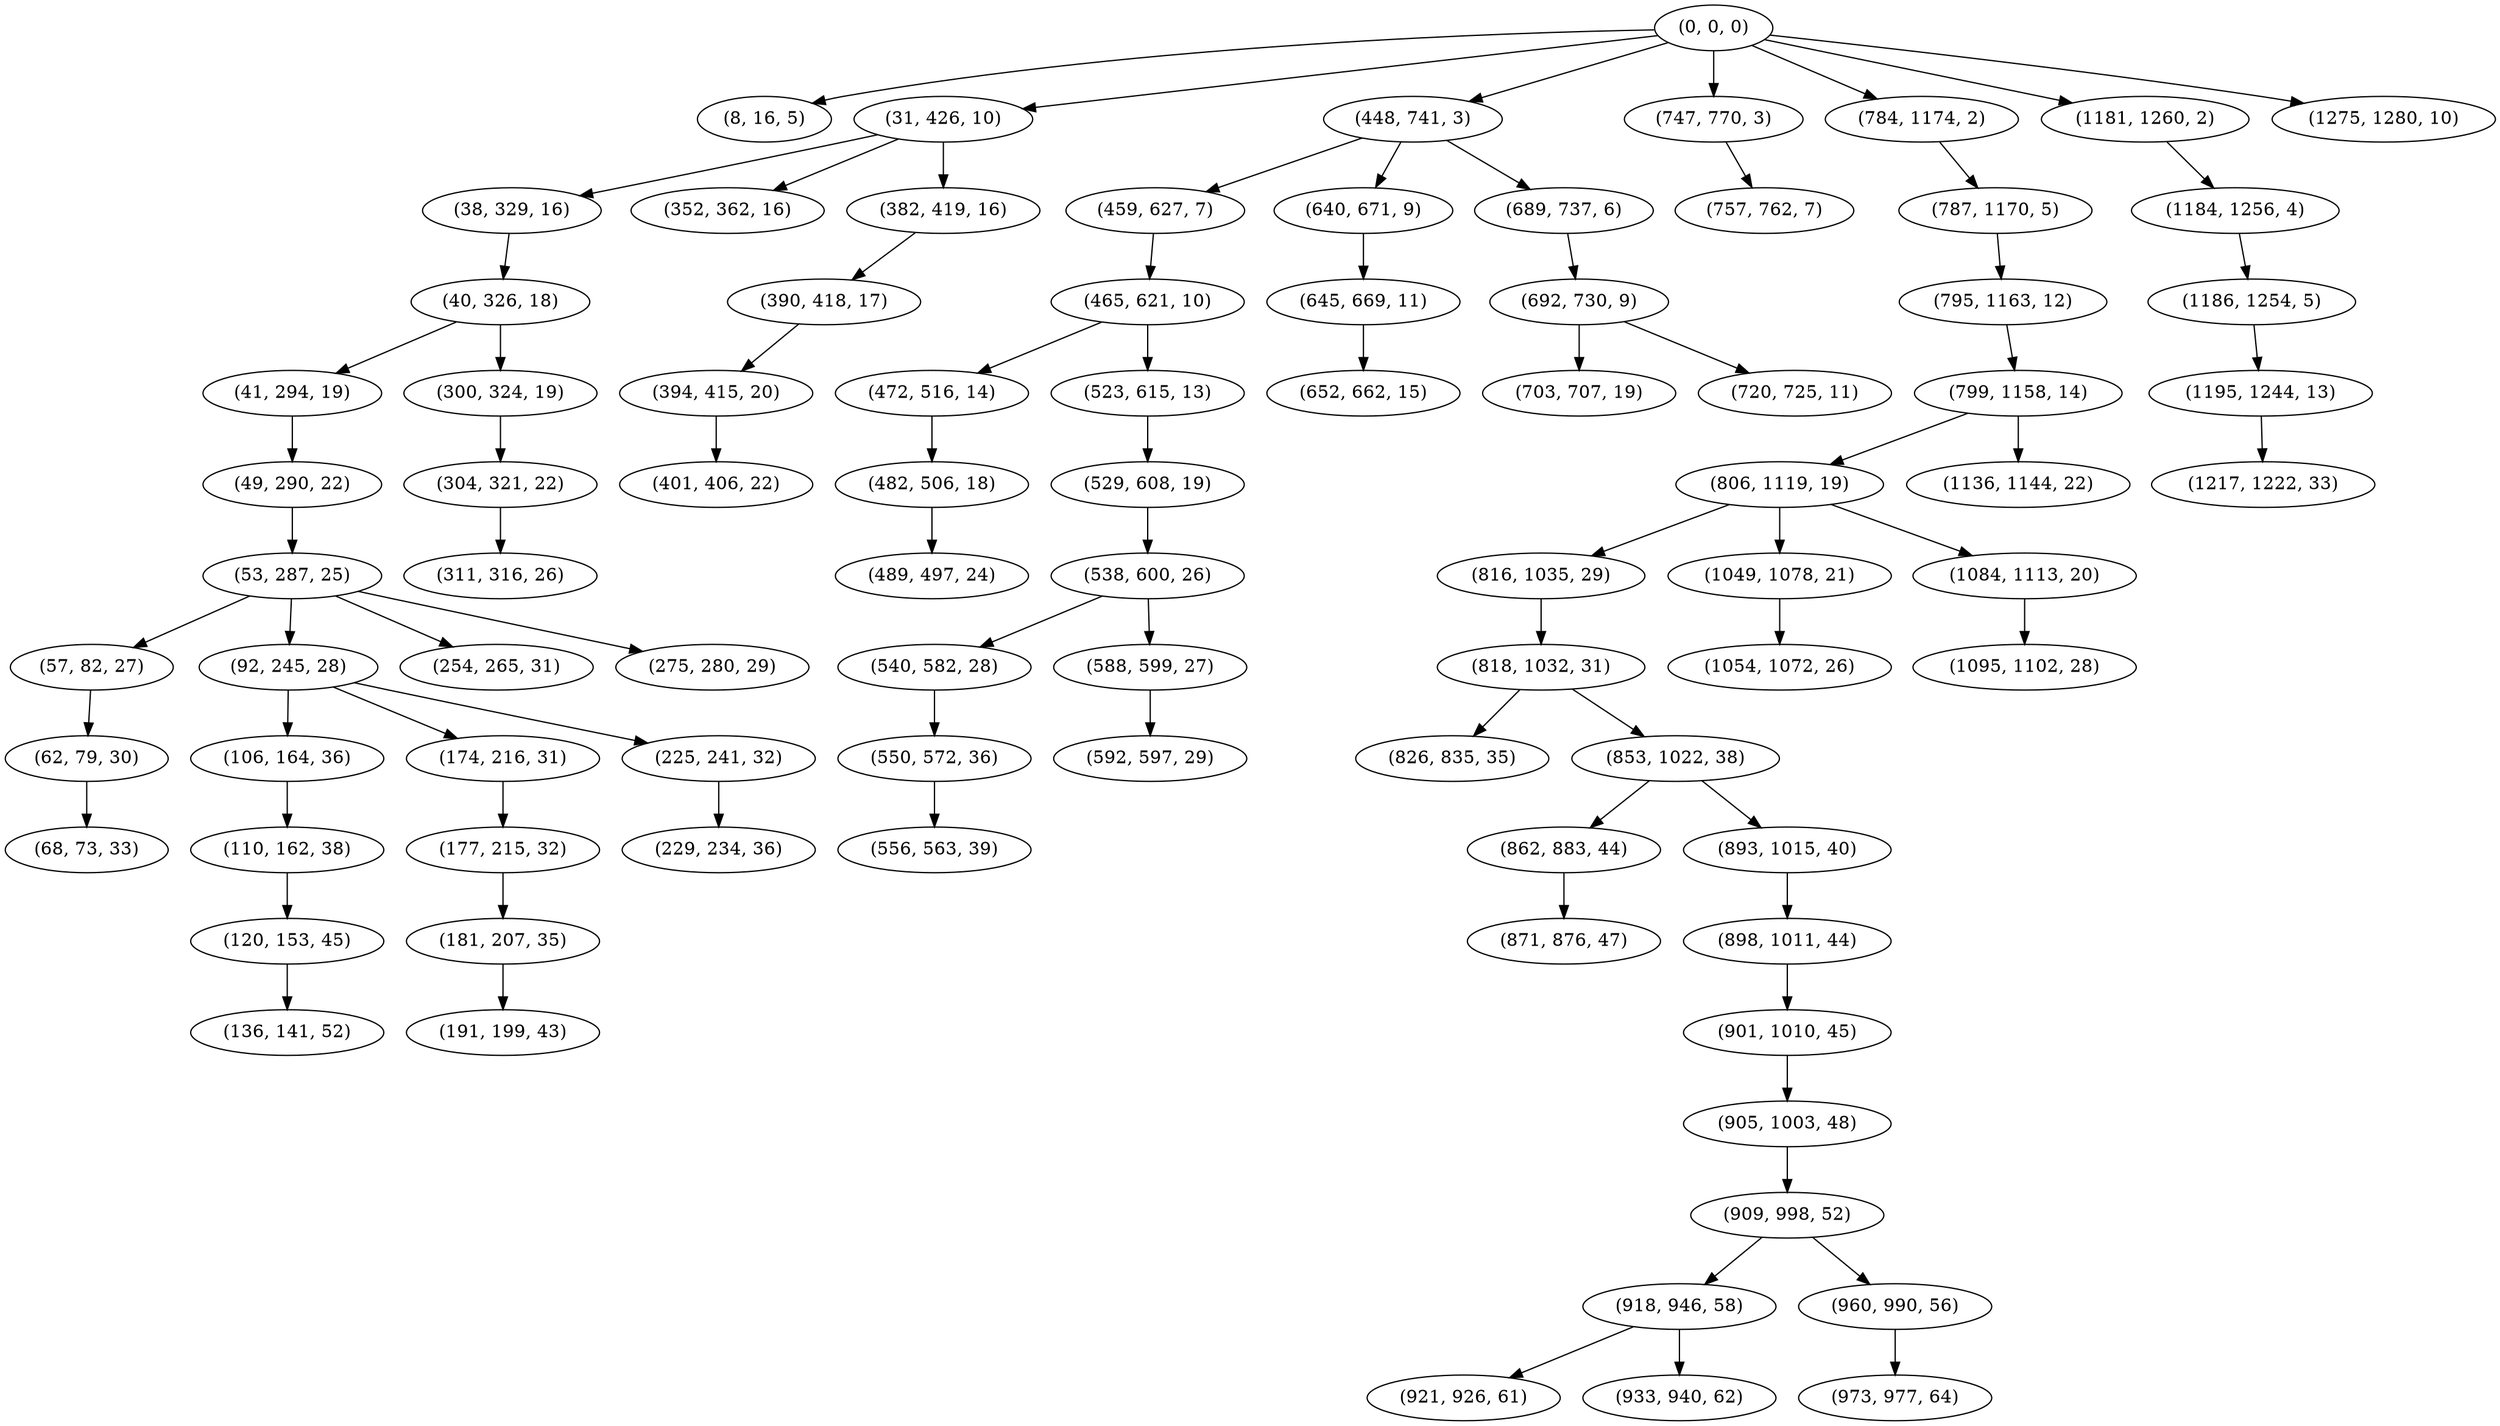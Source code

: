 digraph tree {
    "(0, 0, 0)";
    "(8, 16, 5)";
    "(31, 426, 10)";
    "(38, 329, 16)";
    "(40, 326, 18)";
    "(41, 294, 19)";
    "(49, 290, 22)";
    "(53, 287, 25)";
    "(57, 82, 27)";
    "(62, 79, 30)";
    "(68, 73, 33)";
    "(92, 245, 28)";
    "(106, 164, 36)";
    "(110, 162, 38)";
    "(120, 153, 45)";
    "(136, 141, 52)";
    "(174, 216, 31)";
    "(177, 215, 32)";
    "(181, 207, 35)";
    "(191, 199, 43)";
    "(225, 241, 32)";
    "(229, 234, 36)";
    "(254, 265, 31)";
    "(275, 280, 29)";
    "(300, 324, 19)";
    "(304, 321, 22)";
    "(311, 316, 26)";
    "(352, 362, 16)";
    "(382, 419, 16)";
    "(390, 418, 17)";
    "(394, 415, 20)";
    "(401, 406, 22)";
    "(448, 741, 3)";
    "(459, 627, 7)";
    "(465, 621, 10)";
    "(472, 516, 14)";
    "(482, 506, 18)";
    "(489, 497, 24)";
    "(523, 615, 13)";
    "(529, 608, 19)";
    "(538, 600, 26)";
    "(540, 582, 28)";
    "(550, 572, 36)";
    "(556, 563, 39)";
    "(588, 599, 27)";
    "(592, 597, 29)";
    "(640, 671, 9)";
    "(645, 669, 11)";
    "(652, 662, 15)";
    "(689, 737, 6)";
    "(692, 730, 9)";
    "(703, 707, 19)";
    "(720, 725, 11)";
    "(747, 770, 3)";
    "(757, 762, 7)";
    "(784, 1174, 2)";
    "(787, 1170, 5)";
    "(795, 1163, 12)";
    "(799, 1158, 14)";
    "(806, 1119, 19)";
    "(816, 1035, 29)";
    "(818, 1032, 31)";
    "(826, 835, 35)";
    "(853, 1022, 38)";
    "(862, 883, 44)";
    "(871, 876, 47)";
    "(893, 1015, 40)";
    "(898, 1011, 44)";
    "(901, 1010, 45)";
    "(905, 1003, 48)";
    "(909, 998, 52)";
    "(918, 946, 58)";
    "(921, 926, 61)";
    "(933, 940, 62)";
    "(960, 990, 56)";
    "(973, 977, 64)";
    "(1049, 1078, 21)";
    "(1054, 1072, 26)";
    "(1084, 1113, 20)";
    "(1095, 1102, 28)";
    "(1136, 1144, 22)";
    "(1181, 1260, 2)";
    "(1184, 1256, 4)";
    "(1186, 1254, 5)";
    "(1195, 1244, 13)";
    "(1217, 1222, 33)";
    "(1275, 1280, 10)";
    "(0, 0, 0)" -> "(8, 16, 5)";
    "(0, 0, 0)" -> "(31, 426, 10)";
    "(0, 0, 0)" -> "(448, 741, 3)";
    "(0, 0, 0)" -> "(747, 770, 3)";
    "(0, 0, 0)" -> "(784, 1174, 2)";
    "(0, 0, 0)" -> "(1181, 1260, 2)";
    "(0, 0, 0)" -> "(1275, 1280, 10)";
    "(31, 426, 10)" -> "(38, 329, 16)";
    "(31, 426, 10)" -> "(352, 362, 16)";
    "(31, 426, 10)" -> "(382, 419, 16)";
    "(38, 329, 16)" -> "(40, 326, 18)";
    "(40, 326, 18)" -> "(41, 294, 19)";
    "(40, 326, 18)" -> "(300, 324, 19)";
    "(41, 294, 19)" -> "(49, 290, 22)";
    "(49, 290, 22)" -> "(53, 287, 25)";
    "(53, 287, 25)" -> "(57, 82, 27)";
    "(53, 287, 25)" -> "(92, 245, 28)";
    "(53, 287, 25)" -> "(254, 265, 31)";
    "(53, 287, 25)" -> "(275, 280, 29)";
    "(57, 82, 27)" -> "(62, 79, 30)";
    "(62, 79, 30)" -> "(68, 73, 33)";
    "(92, 245, 28)" -> "(106, 164, 36)";
    "(92, 245, 28)" -> "(174, 216, 31)";
    "(92, 245, 28)" -> "(225, 241, 32)";
    "(106, 164, 36)" -> "(110, 162, 38)";
    "(110, 162, 38)" -> "(120, 153, 45)";
    "(120, 153, 45)" -> "(136, 141, 52)";
    "(174, 216, 31)" -> "(177, 215, 32)";
    "(177, 215, 32)" -> "(181, 207, 35)";
    "(181, 207, 35)" -> "(191, 199, 43)";
    "(225, 241, 32)" -> "(229, 234, 36)";
    "(300, 324, 19)" -> "(304, 321, 22)";
    "(304, 321, 22)" -> "(311, 316, 26)";
    "(382, 419, 16)" -> "(390, 418, 17)";
    "(390, 418, 17)" -> "(394, 415, 20)";
    "(394, 415, 20)" -> "(401, 406, 22)";
    "(448, 741, 3)" -> "(459, 627, 7)";
    "(448, 741, 3)" -> "(640, 671, 9)";
    "(448, 741, 3)" -> "(689, 737, 6)";
    "(459, 627, 7)" -> "(465, 621, 10)";
    "(465, 621, 10)" -> "(472, 516, 14)";
    "(465, 621, 10)" -> "(523, 615, 13)";
    "(472, 516, 14)" -> "(482, 506, 18)";
    "(482, 506, 18)" -> "(489, 497, 24)";
    "(523, 615, 13)" -> "(529, 608, 19)";
    "(529, 608, 19)" -> "(538, 600, 26)";
    "(538, 600, 26)" -> "(540, 582, 28)";
    "(538, 600, 26)" -> "(588, 599, 27)";
    "(540, 582, 28)" -> "(550, 572, 36)";
    "(550, 572, 36)" -> "(556, 563, 39)";
    "(588, 599, 27)" -> "(592, 597, 29)";
    "(640, 671, 9)" -> "(645, 669, 11)";
    "(645, 669, 11)" -> "(652, 662, 15)";
    "(689, 737, 6)" -> "(692, 730, 9)";
    "(692, 730, 9)" -> "(703, 707, 19)";
    "(692, 730, 9)" -> "(720, 725, 11)";
    "(747, 770, 3)" -> "(757, 762, 7)";
    "(784, 1174, 2)" -> "(787, 1170, 5)";
    "(787, 1170, 5)" -> "(795, 1163, 12)";
    "(795, 1163, 12)" -> "(799, 1158, 14)";
    "(799, 1158, 14)" -> "(806, 1119, 19)";
    "(799, 1158, 14)" -> "(1136, 1144, 22)";
    "(806, 1119, 19)" -> "(816, 1035, 29)";
    "(806, 1119, 19)" -> "(1049, 1078, 21)";
    "(806, 1119, 19)" -> "(1084, 1113, 20)";
    "(816, 1035, 29)" -> "(818, 1032, 31)";
    "(818, 1032, 31)" -> "(826, 835, 35)";
    "(818, 1032, 31)" -> "(853, 1022, 38)";
    "(853, 1022, 38)" -> "(862, 883, 44)";
    "(853, 1022, 38)" -> "(893, 1015, 40)";
    "(862, 883, 44)" -> "(871, 876, 47)";
    "(893, 1015, 40)" -> "(898, 1011, 44)";
    "(898, 1011, 44)" -> "(901, 1010, 45)";
    "(901, 1010, 45)" -> "(905, 1003, 48)";
    "(905, 1003, 48)" -> "(909, 998, 52)";
    "(909, 998, 52)" -> "(918, 946, 58)";
    "(909, 998, 52)" -> "(960, 990, 56)";
    "(918, 946, 58)" -> "(921, 926, 61)";
    "(918, 946, 58)" -> "(933, 940, 62)";
    "(960, 990, 56)" -> "(973, 977, 64)";
    "(1049, 1078, 21)" -> "(1054, 1072, 26)";
    "(1084, 1113, 20)" -> "(1095, 1102, 28)";
    "(1181, 1260, 2)" -> "(1184, 1256, 4)";
    "(1184, 1256, 4)" -> "(1186, 1254, 5)";
    "(1186, 1254, 5)" -> "(1195, 1244, 13)";
    "(1195, 1244, 13)" -> "(1217, 1222, 33)";
}
